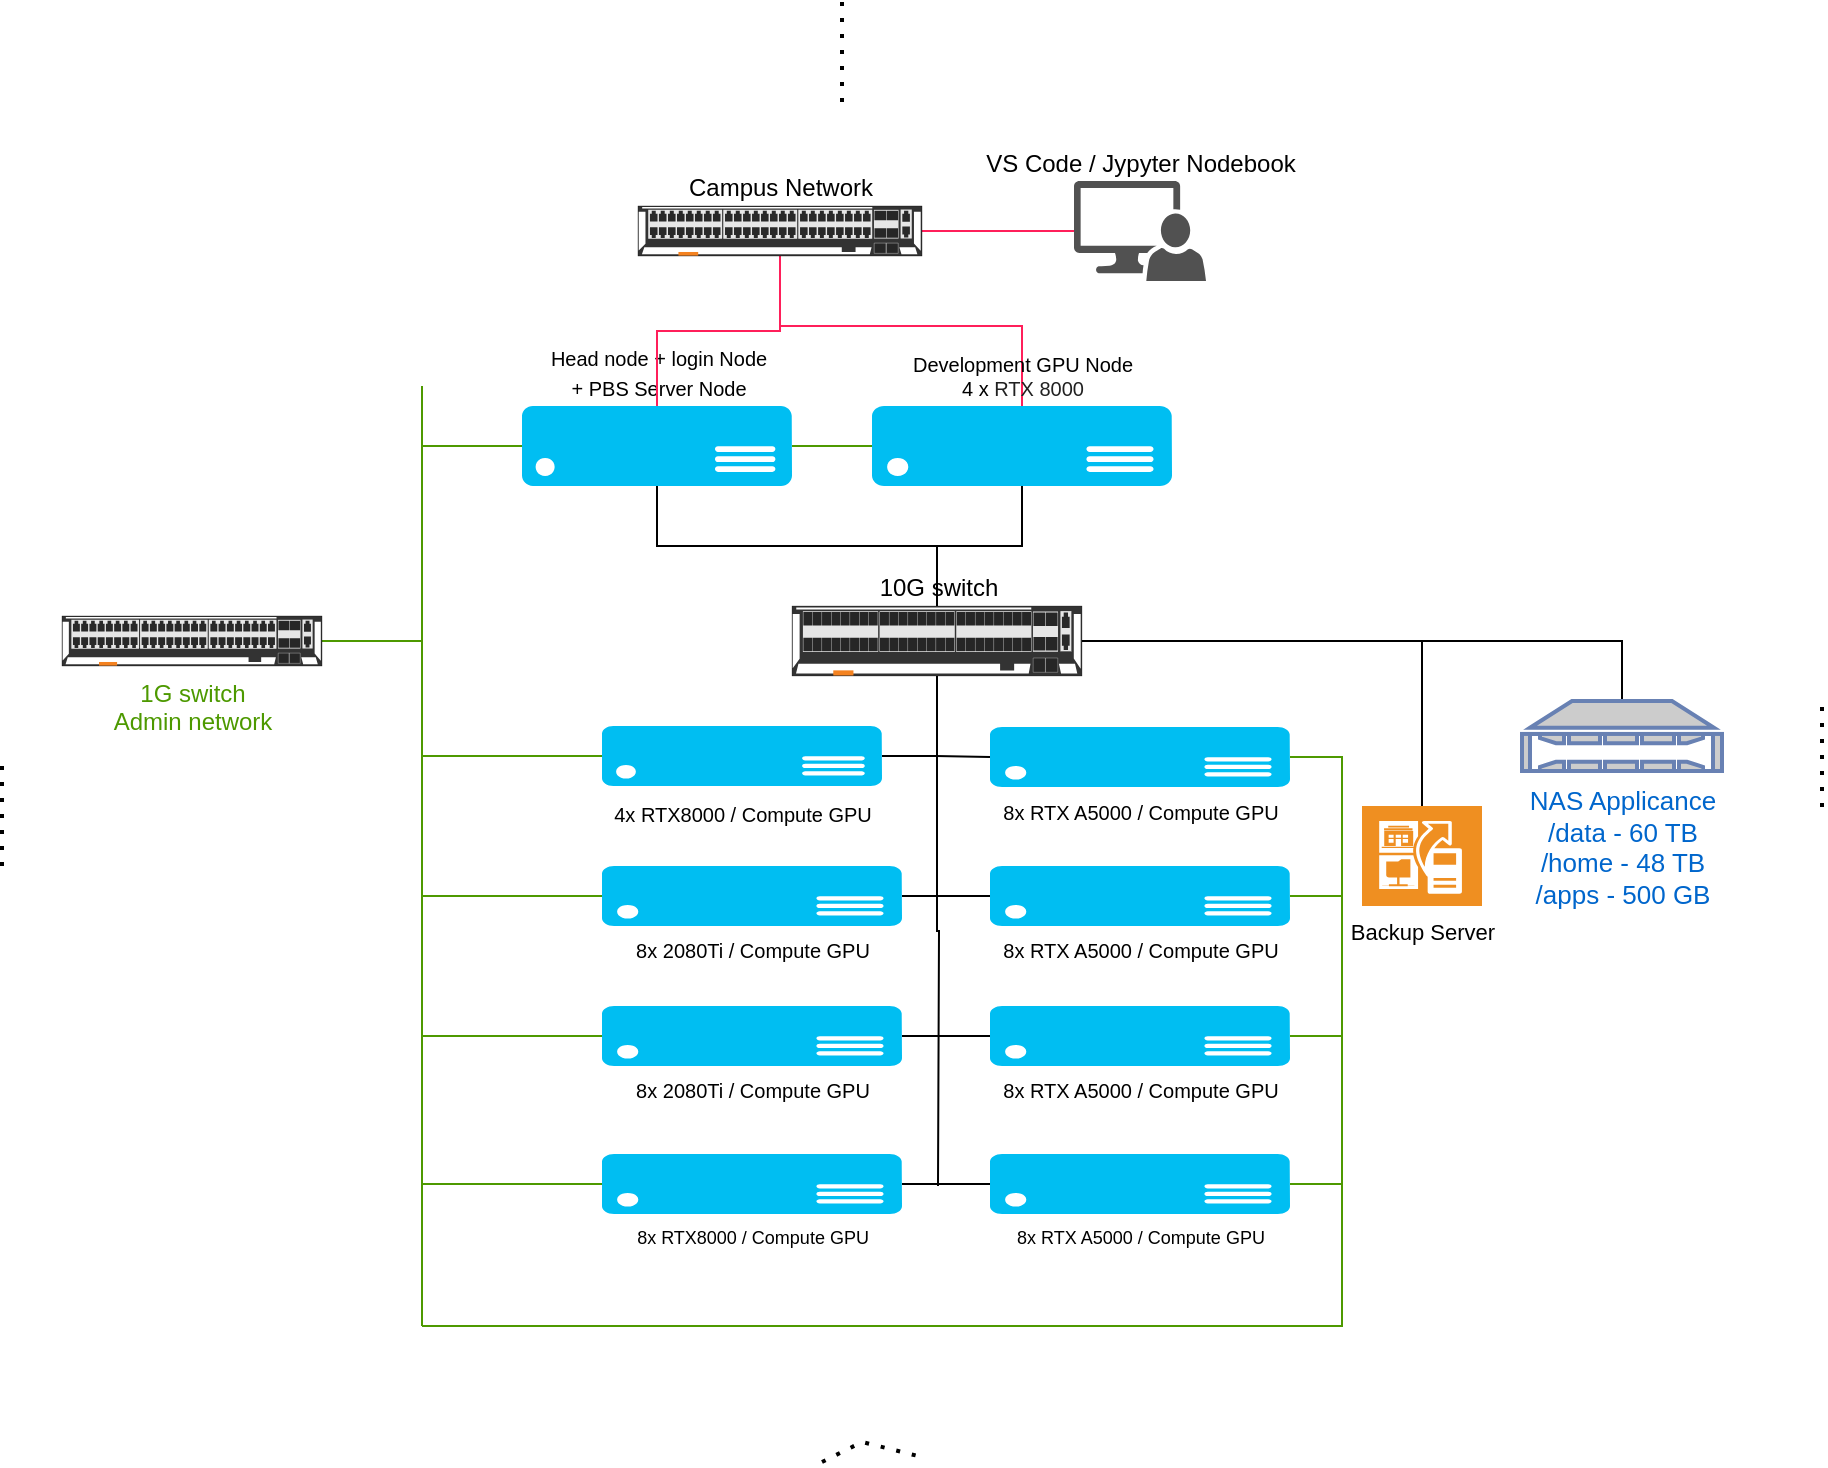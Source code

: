 <mxfile version="20.2.6" type="github">
  <diagram id="eeLNqMZ8d0LXY4Ni3JaH" name="Page-1">
    <mxGraphModel dx="2288" dy="1989" grid="1" gridSize="10" guides="1" tooltips="1" connect="1" arrows="1" fold="1" page="1" pageScale="1" pageWidth="850" pageHeight="1100" math="0" shadow="0">
      <root>
        <mxCell id="0" />
        <mxCell id="1" parent="0" />
        <mxCell id="wtdIoPDRo2rwq4HPD1F2-37" style="edgeStyle=orthogonalEdgeStyle;rounded=0;orthogonalLoop=1;jettySize=auto;html=1;exitX=0.5;exitY=1;exitDx=0;exitDy=0;exitPerimeter=0;fontSize=11;endArrow=none;endFill=0;" edge="1" parent="1" source="wtdIoPDRo2rwq4HPD1F2-1" target="wtdIoPDRo2rwq4HPD1F2-2">
          <mxGeometry relative="1" as="geometry" />
        </mxCell>
        <mxCell id="wtdIoPDRo2rwq4HPD1F2-58" style="edgeStyle=orthogonalEdgeStyle;rounded=0;orthogonalLoop=1;jettySize=auto;html=1;exitX=0;exitY=0.5;exitDx=0;exitDy=0;exitPerimeter=0;fontSize=10;fontColor=#1281FF;endArrow=none;endFill=0;strokeColor=#4D9900;" edge="1" parent="1" source="wtdIoPDRo2rwq4HPD1F2-1">
          <mxGeometry relative="1" as="geometry">
            <mxPoint x="200" y="192" as="targetPoint" />
          </mxGeometry>
        </mxCell>
        <mxCell id="wtdIoPDRo2rwq4HPD1F2-68" style="edgeStyle=orthogonalEdgeStyle;rounded=0;orthogonalLoop=1;jettySize=auto;html=1;exitX=1;exitY=0.5;exitDx=0;exitDy=0;exitPerimeter=0;entryX=0;entryY=0.5;entryDx=0;entryDy=0;entryPerimeter=0;fontSize=10;fontColor=#1281FF;endArrow=none;endFill=0;strokeColor=#4D9900;" edge="1" parent="1" source="wtdIoPDRo2rwq4HPD1F2-1" target="wtdIoPDRo2rwq4HPD1F2-7">
          <mxGeometry relative="1" as="geometry" />
        </mxCell>
        <mxCell id="wtdIoPDRo2rwq4HPD1F2-1" value="&lt;font style=&quot;font-size: 10px;&quot;&gt;Head node + login Node&lt;br&gt;+ PBS Server Node&lt;/font&gt;" style="verticalLabelPosition=top;html=1;verticalAlign=bottom;align=center;strokeColor=none;fillColor=#00BEF2;shape=mxgraph.azure.server;labelPosition=center;" vertex="1" parent="1">
          <mxGeometry x="250" y="172" width="135" height="40" as="geometry" />
        </mxCell>
        <mxCell id="wtdIoPDRo2rwq4HPD1F2-35" style="edgeStyle=orthogonalEdgeStyle;rounded=0;orthogonalLoop=1;jettySize=auto;html=1;fontSize=10;endArrow=none;endFill=0;" edge="1" parent="1" source="wtdIoPDRo2rwq4HPD1F2-2" target="wtdIoPDRo2rwq4HPD1F2-21">
          <mxGeometry relative="1" as="geometry" />
        </mxCell>
        <mxCell id="wtdIoPDRo2rwq4HPD1F2-36" style="edgeStyle=orthogonalEdgeStyle;rounded=0;orthogonalLoop=1;jettySize=auto;html=1;fontSize=10;endArrow=none;endFill=0;" edge="1" parent="1" source="wtdIoPDRo2rwq4HPD1F2-2" target="wtdIoPDRo2rwq4HPD1F2-22">
          <mxGeometry relative="1" as="geometry" />
        </mxCell>
        <mxCell id="wtdIoPDRo2rwq4HPD1F2-47" style="edgeStyle=orthogonalEdgeStyle;rounded=0;orthogonalLoop=1;jettySize=auto;html=1;fontSize=10;endArrow=none;endFill=0;" edge="1" parent="1" source="wtdIoPDRo2rwq4HPD1F2-2">
          <mxGeometry relative="1" as="geometry">
            <mxPoint x="458" y="562" as="targetPoint" />
          </mxGeometry>
        </mxCell>
        <mxCell id="wtdIoPDRo2rwq4HPD1F2-2" value="10G switch" style="html=1;verticalLabelPosition=top;verticalAlign=bottom;outlineConnect=0;shadow=0;dashed=0;shape=mxgraph.rack.hpe_aruba.switches.jl479a_aruba_8320_48p_10g_sfp_sfpplus_and_6p_40g_qsfpplus_5_fan_2_ps_switch_bundle;fontSize=12;labelPosition=center;align=center;" vertex="1" parent="1">
          <mxGeometry x="385" y="272" width="145" height="35" as="geometry" />
        </mxCell>
        <mxCell id="wtdIoPDRo2rwq4HPD1F2-57" style="edgeStyle=orthogonalEdgeStyle;rounded=0;orthogonalLoop=1;jettySize=auto;html=1;fontSize=10;fontColor=#1281FF;endArrow=none;endFill=0;strokeColor=#4D9900;" edge="1" parent="1" source="wtdIoPDRo2rwq4HPD1F2-3">
          <mxGeometry relative="1" as="geometry">
            <mxPoint x="200" y="289.5" as="targetPoint" />
          </mxGeometry>
        </mxCell>
        <mxCell id="wtdIoPDRo2rwq4HPD1F2-3" value="&lt;div style=&quot;font-size: 12px;&quot;&gt;1G switch&lt;/div&gt;&lt;div style=&quot;font-size: 12px;&quot;&gt;Admin network&lt;/div&gt;" style="html=1;verticalLabelPosition=bottom;verticalAlign=top;outlineConnect=0;shadow=0;dashed=0;shape=mxgraph.rack.hpe_aruba.switches.jl581a_aruba_8320_48p_1g_10gbase_t_and_6p_40g_qsfpplus_5_fans_2_ps_switch_bundle;fontSize=12;fontColor=#4D9900;" vertex="1" parent="1">
          <mxGeometry x="20" y="277" width="130" height="25" as="geometry" />
        </mxCell>
        <mxCell id="wtdIoPDRo2rwq4HPD1F2-55" value="" style="edgeStyle=orthogonalEdgeStyle;rounded=0;orthogonalLoop=1;jettySize=auto;html=1;fontSize=10;endArrow=none;endFill=0;" edge="1" parent="1" source="wtdIoPDRo2rwq4HPD1F2-11" target="wtdIoPDRo2rwq4HPD1F2-54">
          <mxGeometry relative="1" as="geometry" />
        </mxCell>
        <mxCell id="wtdIoPDRo2rwq4HPD1F2-59" style="edgeStyle=orthogonalEdgeStyle;rounded=0;orthogonalLoop=1;jettySize=auto;html=1;fontSize=10;fontColor=#1281FF;endArrow=none;endFill=0;strokeColor=#4D9900;" edge="1" parent="1" source="wtdIoPDRo2rwq4HPD1F2-11">
          <mxGeometry relative="1" as="geometry">
            <mxPoint x="200" y="347" as="targetPoint" />
          </mxGeometry>
        </mxCell>
        <mxCell id="wtdIoPDRo2rwq4HPD1F2-11" value="&lt;font style=&quot;font-size: 10px;&quot;&gt;4x RTX8000 / &lt;/font&gt;&lt;font style=&quot;font-size: 10px;&quot;&gt;Compute GPU&lt;br&gt;&lt;/font&gt;" style="verticalLabelPosition=bottom;html=1;verticalAlign=top;align=center;strokeColor=none;fillColor=#00BEF2;shape=mxgraph.azure.server;" vertex="1" parent="1">
          <mxGeometry x="290" y="332" width="140" height="30" as="geometry" />
        </mxCell>
        <mxCell id="wtdIoPDRo2rwq4HPD1F2-17" style="rounded=0;orthogonalLoop=1;jettySize=auto;html=1;entryX=0.5;entryY=0;entryDx=0;entryDy=0;entryPerimeter=0;fontSize=10;verticalAlign=bottom;horizontal=0;edgeStyle=orthogonalEdgeStyle;endArrow=none;endFill=0;fontColor=#1281FF;strokeColor=#FF1F5A;" edge="1" parent="1" source="wtdIoPDRo2rwq4HPD1F2-13" target="wtdIoPDRo2rwq4HPD1F2-1">
          <mxGeometry relative="1" as="geometry" />
        </mxCell>
        <mxCell id="wtdIoPDRo2rwq4HPD1F2-18" style="rounded=0;orthogonalLoop=1;jettySize=auto;html=1;fontSize=10;verticalAlign=bottom;horizontal=0;edgeStyle=orthogonalEdgeStyle;endArrow=none;endFill=0;fontColor=#1281FF;strokeColor=#FF1F5A;" edge="1" parent="1" source="wtdIoPDRo2rwq4HPD1F2-13">
          <mxGeometry relative="1" as="geometry">
            <mxPoint x="390" y="102" as="sourcePoint" />
            <mxPoint x="500" y="172" as="targetPoint" />
            <Array as="points">
              <mxPoint x="379" y="132" />
              <mxPoint x="500" y="132" />
              <mxPoint x="500" y="171" />
            </Array>
          </mxGeometry>
        </mxCell>
        <mxCell id="wtdIoPDRo2rwq4HPD1F2-20" style="edgeStyle=orthogonalEdgeStyle;rounded=0;orthogonalLoop=1;jettySize=auto;html=1;fontSize=10;endArrow=none;endFill=0;entryX=0.05;entryY=0.5;entryDx=0;entryDy=0;entryPerimeter=0;fontColor=#1281FF;strokeColor=#FF1F5A;" edge="1" parent="1" source="wtdIoPDRo2rwq4HPD1F2-13">
          <mxGeometry relative="1" as="geometry">
            <mxPoint x="527.5" y="84.5" as="targetPoint" />
          </mxGeometry>
        </mxCell>
        <mxCell id="wtdIoPDRo2rwq4HPD1F2-13" value="Campus Network" style="html=1;verticalLabelPosition=top;verticalAlign=bottom;outlineConnect=0;shadow=0;dashed=0;shape=mxgraph.rack.hpe_aruba.switches.jl581a_aruba_8320_48p_1g_10gbase_t_and_6p_40g_qsfpplus_5_fans_2_ps_switch_bundle;fontSize=12;labelPosition=center;align=center;" vertex="1" parent="1">
          <mxGeometry x="308" y="72" width="142" height="25" as="geometry" />
        </mxCell>
        <mxCell id="wtdIoPDRo2rwq4HPD1F2-21" value="&lt;div style=&quot;font-size: 11px;&quot;&gt;Backup Server&lt;/div&gt;" style="shadow=0;dashed=0;html=1;strokeColor=none;fillColor=#EF8F21;labelPosition=center;verticalLabelPosition=bottom;verticalAlign=top;align=center;outlineConnect=0;shape=mxgraph.veeam.nas_backup;fontSize=11;" vertex="1" parent="1">
          <mxGeometry x="670" y="372" width="60" height="50" as="geometry" />
        </mxCell>
        <mxCell id="wtdIoPDRo2rwq4HPD1F2-22" value="NAS Applicance&lt;br style=&quot;font-size: 13px;&quot;&gt;&lt;div style=&quot;font-size: 13px;&quot;&gt;/data - 60 TB&lt;br style=&quot;font-size: 13px;&quot;&gt;&lt;/div&gt;&lt;div style=&quot;font-size: 13px;&quot;&gt;/home - 48 TB&lt;br style=&quot;font-size: 13px;&quot;&gt;&lt;/div&gt;&lt;div style=&quot;font-size: 13px;&quot;&gt;/apps - 500 GB&lt;br style=&quot;font-size: 13px;&quot;&gt;&lt;/div&gt;" style="fontColor=#0066CC;verticalAlign=top;verticalLabelPosition=bottom;labelPosition=center;align=center;html=1;outlineConnect=0;fillColor=#CCCCCC;strokeColor=#6881B3;gradientColor=none;gradientDirection=north;strokeWidth=2;shape=mxgraph.networks.nas_filer;fontSize=13;" vertex="1" parent="1">
          <mxGeometry x="750" y="319.5" width="100" height="35" as="geometry" />
        </mxCell>
        <mxCell id="wtdIoPDRo2rwq4HPD1F2-67" style="edgeStyle=orthogonalEdgeStyle;rounded=0;orthogonalLoop=1;jettySize=auto;html=1;exitX=1;exitY=0.5;exitDx=0;exitDy=0;exitPerimeter=0;fontSize=10;fontColor=#1281FF;endArrow=none;endFill=0;strokeColor=#4D9900;" edge="1" parent="1" source="wtdIoPDRo2rwq4HPD1F2-29">
          <mxGeometry relative="1" as="geometry">
            <mxPoint x="660" y="416.75" as="targetPoint" />
          </mxGeometry>
        </mxCell>
        <mxCell id="wtdIoPDRo2rwq4HPD1F2-29" value="8x RTX A5000 / Compute GPU" style="verticalLabelPosition=bottom;html=1;verticalAlign=top;align=center;strokeColor=none;fillColor=#00BEF2;shape=mxgraph.azure.server;fontSize=10;" vertex="1" parent="1">
          <mxGeometry x="484" y="402" width="150" height="30" as="geometry" />
        </mxCell>
        <mxCell id="wtdIoPDRo2rwq4HPD1F2-66" style="edgeStyle=orthogonalEdgeStyle;rounded=0;orthogonalLoop=1;jettySize=auto;html=1;exitX=1;exitY=0.5;exitDx=0;exitDy=0;exitPerimeter=0;fontSize=10;fontColor=#1281FF;endArrow=none;endFill=0;strokeColor=#4D9900;" edge="1" parent="1" source="wtdIoPDRo2rwq4HPD1F2-30">
          <mxGeometry relative="1" as="geometry">
            <mxPoint x="660" y="486.75" as="targetPoint" />
          </mxGeometry>
        </mxCell>
        <mxCell id="wtdIoPDRo2rwq4HPD1F2-30" value="8x RTX A5000 / Compute GPU" style="verticalLabelPosition=bottom;html=1;verticalAlign=top;align=center;strokeColor=none;fillColor=#00BEF2;shape=mxgraph.azure.server;fontSize=10;" vertex="1" parent="1">
          <mxGeometry x="484" y="472" width="150" height="30" as="geometry" />
        </mxCell>
        <mxCell id="wtdIoPDRo2rwq4HPD1F2-65" style="edgeStyle=orthogonalEdgeStyle;rounded=0;orthogonalLoop=1;jettySize=auto;html=1;exitX=1;exitY=0.5;exitDx=0;exitDy=0;exitPerimeter=0;fontSize=10;fontColor=#1281FF;endArrow=none;endFill=0;strokeColor=#4D9900;" edge="1" parent="1" source="wtdIoPDRo2rwq4HPD1F2-31">
          <mxGeometry relative="1" as="geometry">
            <mxPoint x="660" y="562" as="targetPoint" />
          </mxGeometry>
        </mxCell>
        <mxCell id="wtdIoPDRo2rwq4HPD1F2-31" value="8x RTX A5000 / Compute GPU" style="verticalLabelPosition=bottom;html=1;verticalAlign=top;align=center;strokeColor=none;fillColor=#00BEF2;shape=mxgraph.azure.server;fontSize=9;" vertex="1" parent="1">
          <mxGeometry x="484" y="546" width="150" height="30" as="geometry" />
        </mxCell>
        <mxCell id="wtdIoPDRo2rwq4HPD1F2-41" style="edgeStyle=orthogonalEdgeStyle;rounded=0;orthogonalLoop=1;jettySize=auto;html=1;fontSize=11;endArrow=none;endFill=0;" edge="1" parent="1" source="wtdIoPDRo2rwq4HPD1F2-7" target="wtdIoPDRo2rwq4HPD1F2-2">
          <mxGeometry relative="1" as="geometry" />
        </mxCell>
        <mxCell id="wtdIoPDRo2rwq4HPD1F2-7" value="&lt;div style=&quot;font-size: 10px;&quot;&gt;Development GPU Node&lt;/div&gt;4 x &lt;span style=&quot;caret-color: rgb(33, 33, 33); color: rgb(33, 33, 33); font-family: Arial, sans-serif; font-size: 10px; font-style: normal; font-variant-caps: normal; font-weight: 400; letter-spacing: normal; text-align: start; text-indent: 0px; text-transform: none; word-spacing: 0px; -moz-text-size-adjust: auto; -webkit-text-stroke-width: 0px; text-decoration: none; display: inline !important; float: none;&quot;&gt;RTX 8000&lt;span class=&quot;Apple-converted-space&quot; style=&quot;font-size: 10px;&quot;&gt; &lt;br style=&quot;font-size: 10px;&quot;&gt;&lt;/span&gt;&lt;/span&gt;" style="verticalLabelPosition=top;html=1;verticalAlign=bottom;align=center;strokeColor=none;fillColor=#00BEF2;shape=mxgraph.azure.server;labelPosition=center;fontSize=10;" vertex="1" parent="1">
          <mxGeometry x="425" y="172" width="150" height="40" as="geometry" />
        </mxCell>
        <mxCell id="wtdIoPDRo2rwq4HPD1F2-48" value="" style="edgeStyle=orthogonalEdgeStyle;rounded=0;orthogonalLoop=1;jettySize=auto;html=1;fontSize=10;endArrow=none;endFill=0;" edge="1" parent="1" source="wtdIoPDRo2rwq4HPD1F2-42" target="wtdIoPDRo2rwq4HPD1F2-29">
          <mxGeometry relative="1" as="geometry" />
        </mxCell>
        <mxCell id="wtdIoPDRo2rwq4HPD1F2-60" style="edgeStyle=orthogonalEdgeStyle;rounded=0;orthogonalLoop=1;jettySize=auto;html=1;fontSize=10;fontColor=#1281FF;endArrow=none;endFill=0;strokeColor=#4D9900;" edge="1" parent="1" source="wtdIoPDRo2rwq4HPD1F2-42">
          <mxGeometry relative="1" as="geometry">
            <mxPoint x="200" y="417" as="targetPoint" />
          </mxGeometry>
        </mxCell>
        <mxCell id="wtdIoPDRo2rwq4HPD1F2-42" value="8x 2080Ti / Compute GPU" style="verticalLabelPosition=bottom;html=1;verticalAlign=top;align=center;strokeColor=none;fillColor=#00BEF2;shape=mxgraph.azure.server;fontSize=10;" vertex="1" parent="1">
          <mxGeometry x="290" y="402" width="150" height="30" as="geometry" />
        </mxCell>
        <mxCell id="wtdIoPDRo2rwq4HPD1F2-49" value="" style="edgeStyle=orthogonalEdgeStyle;rounded=0;orthogonalLoop=1;jettySize=auto;html=1;fontSize=10;endArrow=none;endFill=0;" edge="1" parent="1" source="wtdIoPDRo2rwq4HPD1F2-43" target="wtdIoPDRo2rwq4HPD1F2-30">
          <mxGeometry relative="1" as="geometry" />
        </mxCell>
        <mxCell id="wtdIoPDRo2rwq4HPD1F2-61" style="edgeStyle=orthogonalEdgeStyle;rounded=0;orthogonalLoop=1;jettySize=auto;html=1;fontSize=10;fontColor=#1281FF;endArrow=none;endFill=0;strokeColor=#4D9900;" edge="1" parent="1" source="wtdIoPDRo2rwq4HPD1F2-43">
          <mxGeometry relative="1" as="geometry">
            <mxPoint x="200" y="487" as="targetPoint" />
          </mxGeometry>
        </mxCell>
        <mxCell id="wtdIoPDRo2rwq4HPD1F2-43" value="8x 2080Ti / Compute GPU" style="verticalLabelPosition=bottom;html=1;verticalAlign=top;align=center;strokeColor=none;fillColor=#00BEF2;shape=mxgraph.azure.server;fontSize=10;" vertex="1" parent="1">
          <mxGeometry x="290" y="472" width="150" height="30" as="geometry" />
        </mxCell>
        <mxCell id="wtdIoPDRo2rwq4HPD1F2-50" value="" style="edgeStyle=orthogonalEdgeStyle;rounded=0;orthogonalLoop=1;jettySize=auto;html=1;fontSize=10;endArrow=none;endFill=0;" edge="1" parent="1" source="wtdIoPDRo2rwq4HPD1F2-44" target="wtdIoPDRo2rwq4HPD1F2-31">
          <mxGeometry relative="1" as="geometry" />
        </mxCell>
        <mxCell id="wtdIoPDRo2rwq4HPD1F2-62" style="edgeStyle=orthogonalEdgeStyle;rounded=0;orthogonalLoop=1;jettySize=auto;html=1;fontSize=10;fontColor=#1281FF;endArrow=none;endFill=0;strokeColor=#4D9900;" edge="1" parent="1" source="wtdIoPDRo2rwq4HPD1F2-44">
          <mxGeometry relative="1" as="geometry">
            <mxPoint x="200" y="561" as="targetPoint" />
          </mxGeometry>
        </mxCell>
        <mxCell id="wtdIoPDRo2rwq4HPD1F2-44" value="8x RTX8000 / Compute GPU" style="verticalLabelPosition=bottom;html=1;verticalAlign=top;align=center;strokeColor=none;fillColor=#00BEF2;shape=mxgraph.azure.server;fontSize=9;" vertex="1" parent="1">
          <mxGeometry x="290" y="546" width="150" height="30" as="geometry" />
        </mxCell>
        <mxCell id="wtdIoPDRo2rwq4HPD1F2-54" value="8x RTX A5000 / Compute GPU" style="verticalLabelPosition=bottom;html=1;verticalAlign=top;align=center;strokeColor=none;fillColor=#00BEF2;shape=mxgraph.azure.server;fontSize=10;" vertex="1" parent="1">
          <mxGeometry x="484" y="332.5" width="150" height="30" as="geometry" />
        </mxCell>
        <mxCell id="wtdIoPDRo2rwq4HPD1F2-56" value="" style="endArrow=none;html=1;rounded=0;fontSize=10;fontColor=#1281FF;strokeColor=#4D9900;" edge="1" parent="1">
          <mxGeometry width="50" height="50" relative="1" as="geometry">
            <mxPoint x="200" y="632" as="sourcePoint" />
            <mxPoint x="200" y="162" as="targetPoint" />
          </mxGeometry>
        </mxCell>
        <mxCell id="wtdIoPDRo2rwq4HPD1F2-63" value="" style="endArrow=none;html=1;rounded=0;fontSize=10;fontColor=#1281FF;strokeColor=#4D9900;entryX=1;entryY=0.5;entryDx=0;entryDy=0;entryPerimeter=0;edgeStyle=orthogonalEdgeStyle;" edge="1" parent="1" target="wtdIoPDRo2rwq4HPD1F2-54">
          <mxGeometry width="50" height="50" relative="1" as="geometry">
            <mxPoint x="200" y="632" as="sourcePoint" />
            <mxPoint x="660" y="322" as="targetPoint" />
            <Array as="points">
              <mxPoint x="200" y="632" />
              <mxPoint x="660" y="632" />
              <mxPoint x="660" y="348" />
            </Array>
          </mxGeometry>
        </mxCell>
        <mxCell id="wtdIoPDRo2rwq4HPD1F2-69" value="VS Code / Jypyter Nodebook" style="sketch=0;pointerEvents=1;shadow=0;dashed=0;html=1;strokeColor=none;labelPosition=center;verticalLabelPosition=top;verticalAlign=bottom;align=center;fillColor=#515151;shape=mxgraph.mscae.system_center.admin_console;fontSize=12;fontColor=#000000;" vertex="1" parent="1">
          <mxGeometry x="526" y="59.5" width="66" height="50" as="geometry" />
        </mxCell>
        <mxCell id="wtdIoPDRo2rwq4HPD1F2-72" value="" style="endArrow=none;dashed=1;html=1;dashPattern=1 3;strokeWidth=2;rounded=0;fontSize=13;fontColor=#000000;" edge="1" parent="1">
          <mxGeometry width="50" height="50" relative="1" as="geometry">
            <mxPoint x="900" y="372.5" as="sourcePoint" />
            <mxPoint x="900" y="322.5" as="targetPoint" />
          </mxGeometry>
        </mxCell>
        <mxCell id="wtdIoPDRo2rwq4HPD1F2-73" value="" style="endArrow=none;dashed=1;html=1;dashPattern=1 3;strokeWidth=2;rounded=0;fontSize=13;fontColor=#000000;" edge="1" parent="1">
          <mxGeometry width="50" height="50" relative="1" as="geometry">
            <mxPoint x="-10" y="402" as="sourcePoint" />
            <mxPoint x="-10" y="352" as="targetPoint" />
          </mxGeometry>
        </mxCell>
        <mxCell id="wtdIoPDRo2rwq4HPD1F2-74" value="" style="endArrow=none;dashed=1;html=1;dashPattern=1 3;strokeWidth=2;rounded=0;fontSize=13;fontColor=#000000;" edge="1" parent="1">
          <mxGeometry width="50" height="50" relative="1" as="geometry">
            <mxPoint x="410" y="20.0" as="sourcePoint" />
            <mxPoint x="410" y="-30" as="targetPoint" />
          </mxGeometry>
        </mxCell>
        <mxCell id="wtdIoPDRo2rwq4HPD1F2-75" value="" style="endArrow=none;dashed=1;html=1;dashPattern=1 3;strokeWidth=2;rounded=0;fontSize=13;fontColor=#000000;" edge="1" parent="1">
          <mxGeometry width="50" height="50" relative="1" as="geometry">
            <mxPoint x="400" y="700" as="sourcePoint" />
            <mxPoint x="450" y="697.5" as="targetPoint" />
            <Array as="points">
              <mxPoint x="420" y="690" />
            </Array>
          </mxGeometry>
        </mxCell>
      </root>
    </mxGraphModel>
  </diagram>
</mxfile>
